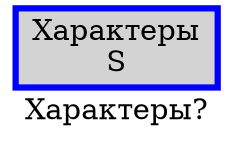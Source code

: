digraph SENTENCE_4158 {
	graph [label="Характеры?"]
	node [style=filled]
		0 [label="Характеры
S" color=blue fillcolor=lightgray penwidth=3 shape=box]
}